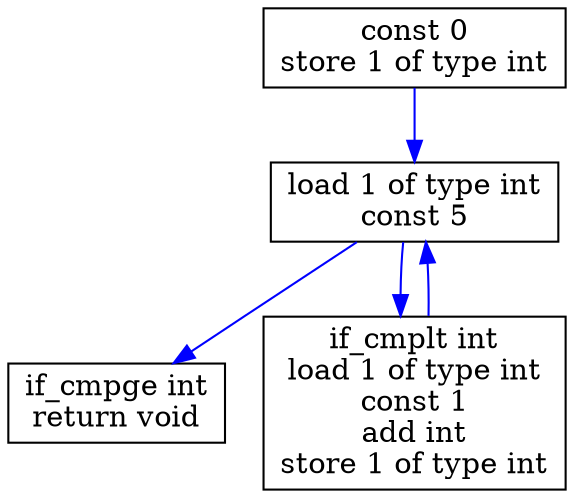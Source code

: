digraph "Fibonacci.fib():void" {
size = "11,7.5";
codeblock_8 [ shape = box, label = "const 0\nstore 1 of type int"];
codeblock_7 [ shape = box, label = "load 1 of type int\nconst 5"];
codeblock_4 [ shape = box, label = "if_cmpge int\nreturn void"];
codeblock_7->codeblock_4 [color = blue label = "" fontsize = 8]
codeblock_6 [ shape = box, label = "if_cmplt int\nload 1 of type int\nconst 1\nadd int\nstore 1 of type int"];
codeblock_6->codeblock_7 [color = blue label = "" fontsize = 8]
codeblock_7->codeblock_6 [color = blue label = "" fontsize = 8]
codeblock_8->codeblock_7 [color = blue label = "" fontsize = 8]
}